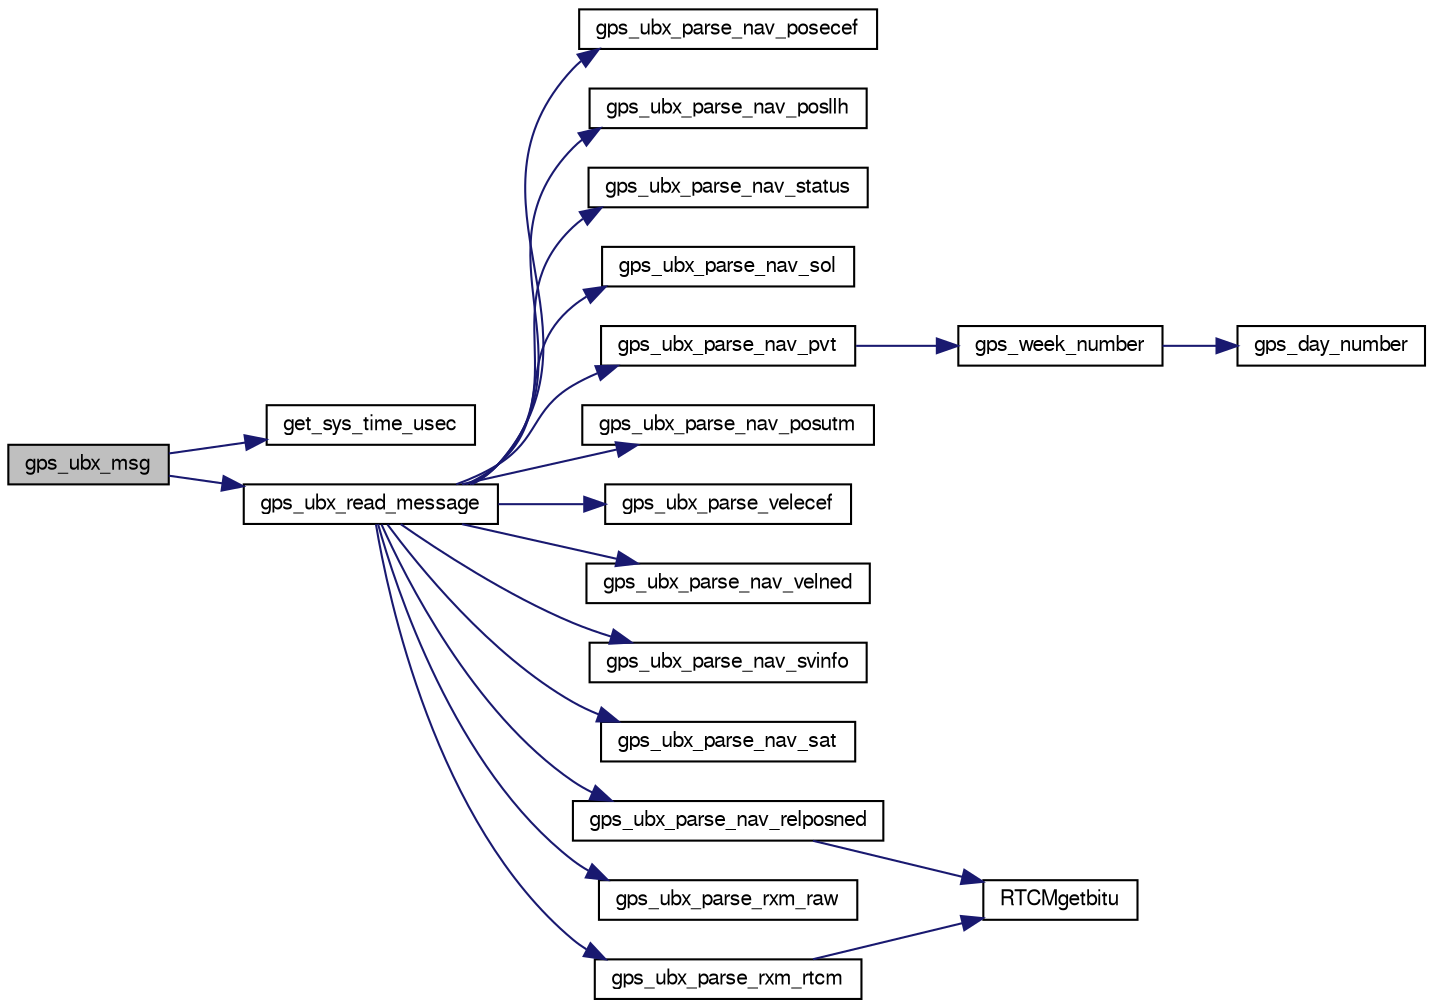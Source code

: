digraph "gps_ubx_msg"
{
  edge [fontname="FreeSans",fontsize="10",labelfontname="FreeSans",labelfontsize="10"];
  node [fontname="FreeSans",fontsize="10",shape=record];
  rankdir="LR";
  Node1 [label="gps_ubx_msg",height=0.2,width=0.4,color="black", fillcolor="grey75", style="filled", fontcolor="black"];
  Node1 -> Node2 [color="midnightblue",fontsize="10",style="solid",fontname="FreeSans"];
  Node2 [label="get_sys_time_usec",height=0.2,width=0.4,color="black", fillcolor="white", style="filled",URL="$chibios_2mcu__periph_2sys__time__arch_8c.html#a7ddfef1f78a56c6b4c4c536b5d670bfb",tooltip="Get the time in microseconds since startup. "];
  Node1 -> Node3 [color="midnightblue",fontsize="10",style="solid",fontname="FreeSans"];
  Node3 [label="gps_ubx_read_message",height=0.2,width=0.4,color="black", fillcolor="white", style="filled",URL="$gps__ubx_8c.html#a40f87b11657c4465a6a31c8c80e2aad9"];
  Node3 -> Node4 [color="midnightblue",fontsize="10",style="solid",fontname="FreeSans"];
  Node4 [label="gps_ubx_parse_nav_posecef",height=0.2,width=0.4,color="black", fillcolor="white", style="filled",URL="$gps__ubx_8c.html#a65cdc1e3acc9dda00297512194bc9364"];
  Node3 -> Node5 [color="midnightblue",fontsize="10",style="solid",fontname="FreeSans"];
  Node5 [label="gps_ubx_parse_nav_posllh",height=0.2,width=0.4,color="black", fillcolor="white", style="filled",URL="$gps__ubx_8c.html#ae7f801d3639c8cddbee84662832bf83d"];
  Node3 -> Node6 [color="midnightblue",fontsize="10",style="solid",fontname="FreeSans"];
  Node6 [label="gps_ubx_parse_nav_status",height=0.2,width=0.4,color="black", fillcolor="white", style="filled",URL="$gps__ubx_8c.html#aa7fa8eb3f3142fc9fe09e7268e7fa3ac"];
  Node3 -> Node7 [color="midnightblue",fontsize="10",style="solid",fontname="FreeSans"];
  Node7 [label="gps_ubx_parse_nav_sol",height=0.2,width=0.4,color="black", fillcolor="white", style="filled",URL="$gps__ubx_8c.html#aa8f16faf5f62d67157915b076ef2c37c"];
  Node3 -> Node8 [color="midnightblue",fontsize="10",style="solid",fontname="FreeSans"];
  Node8 [label="gps_ubx_parse_nav_pvt",height=0.2,width=0.4,color="black", fillcolor="white", style="filled",URL="$gps__ubx_8c.html#a838835e9377fb558daaf03719e21a85c"];
  Node8 -> Node9 [color="midnightblue",fontsize="10",style="solid",fontname="FreeSans"];
  Node9 [label="gps_week_number",height=0.2,width=0.4,color="black", fillcolor="white", style="filled",URL="$gps_8c.html#a5904be2de6c3e1e04d7789b135bc0f6b",tooltip="Number of weeks since navigation epoch (6 January 1980) "];
  Node9 -> Node10 [color="midnightblue",fontsize="10",style="solid",fontname="FreeSans"];
  Node10 [label="gps_day_number",height=0.2,width=0.4,color="black", fillcolor="white", style="filled",URL="$gps_8c.html#ad7cc952bdfa486da28aa1ec51a0940e7",tooltip="Number of days since navigation epoch (6 January 1980) "];
  Node3 -> Node11 [color="midnightblue",fontsize="10",style="solid",fontname="FreeSans"];
  Node11 [label="gps_ubx_parse_nav_posutm",height=0.2,width=0.4,color="black", fillcolor="white", style="filled",URL="$gps__ubx_8c.html#adf546f30792a21b8fe285f2f35c58d94"];
  Node3 -> Node12 [color="midnightblue",fontsize="10",style="solid",fontname="FreeSans"];
  Node12 [label="gps_ubx_parse_velecef",height=0.2,width=0.4,color="black", fillcolor="white", style="filled",URL="$gps__ubx_8c.html#aaa1f0a2d7c13eea99ac62741324fd490"];
  Node3 -> Node13 [color="midnightblue",fontsize="10",style="solid",fontname="FreeSans"];
  Node13 [label="gps_ubx_parse_nav_velned",height=0.2,width=0.4,color="black", fillcolor="white", style="filled",URL="$gps__ubx_8c.html#ab8a1ae369ce7cf86237a481e4ac496ca"];
  Node3 -> Node14 [color="midnightblue",fontsize="10",style="solid",fontname="FreeSans"];
  Node14 [label="gps_ubx_parse_nav_svinfo",height=0.2,width=0.4,color="black", fillcolor="white", style="filled",URL="$gps__ubx_8c.html#a3c75aca3502144963097a6e0bd0afe26"];
  Node3 -> Node15 [color="midnightblue",fontsize="10",style="solid",fontname="FreeSans"];
  Node15 [label="gps_ubx_parse_nav_sat",height=0.2,width=0.4,color="black", fillcolor="white", style="filled",URL="$gps__ubx_8c.html#a3d48d0919f8a3924bbb3f34c1dbd0d90"];
  Node3 -> Node16 [color="midnightblue",fontsize="10",style="solid",fontname="FreeSans"];
  Node16 [label="gps_ubx_parse_nav_relposned",height=0.2,width=0.4,color="black", fillcolor="white", style="filled",URL="$gps__ubx_8c.html#ac32e988000943747468d5fa2a5bbfe3b"];
  Node16 -> Node17 [color="midnightblue",fontsize="10",style="solid",fontname="FreeSans"];
  Node17 [label="RTCMgetbitu",height=0.2,width=0.4,color="black", fillcolor="white", style="filled",URL="$CRC24Q_8h.html#a0852ca13d7774030a7df798732e2dcb4"];
  Node3 -> Node18 [color="midnightblue",fontsize="10",style="solid",fontname="FreeSans"];
  Node18 [label="gps_ubx_parse_rxm_raw",height=0.2,width=0.4,color="black", fillcolor="white", style="filled",URL="$gps__ubx_8c.html#ad8bf41737e9c4e26b7b148be46c5498e"];
  Node3 -> Node19 [color="midnightblue",fontsize="10",style="solid",fontname="FreeSans"];
  Node19 [label="gps_ubx_parse_rxm_rtcm",height=0.2,width=0.4,color="black", fillcolor="white", style="filled",URL="$gps__ubx_8c.html#aef0e8729e0aa47e760002c83241a5dc5"];
  Node19 -> Node17 [color="midnightblue",fontsize="10",style="solid",fontname="FreeSans"];
}
